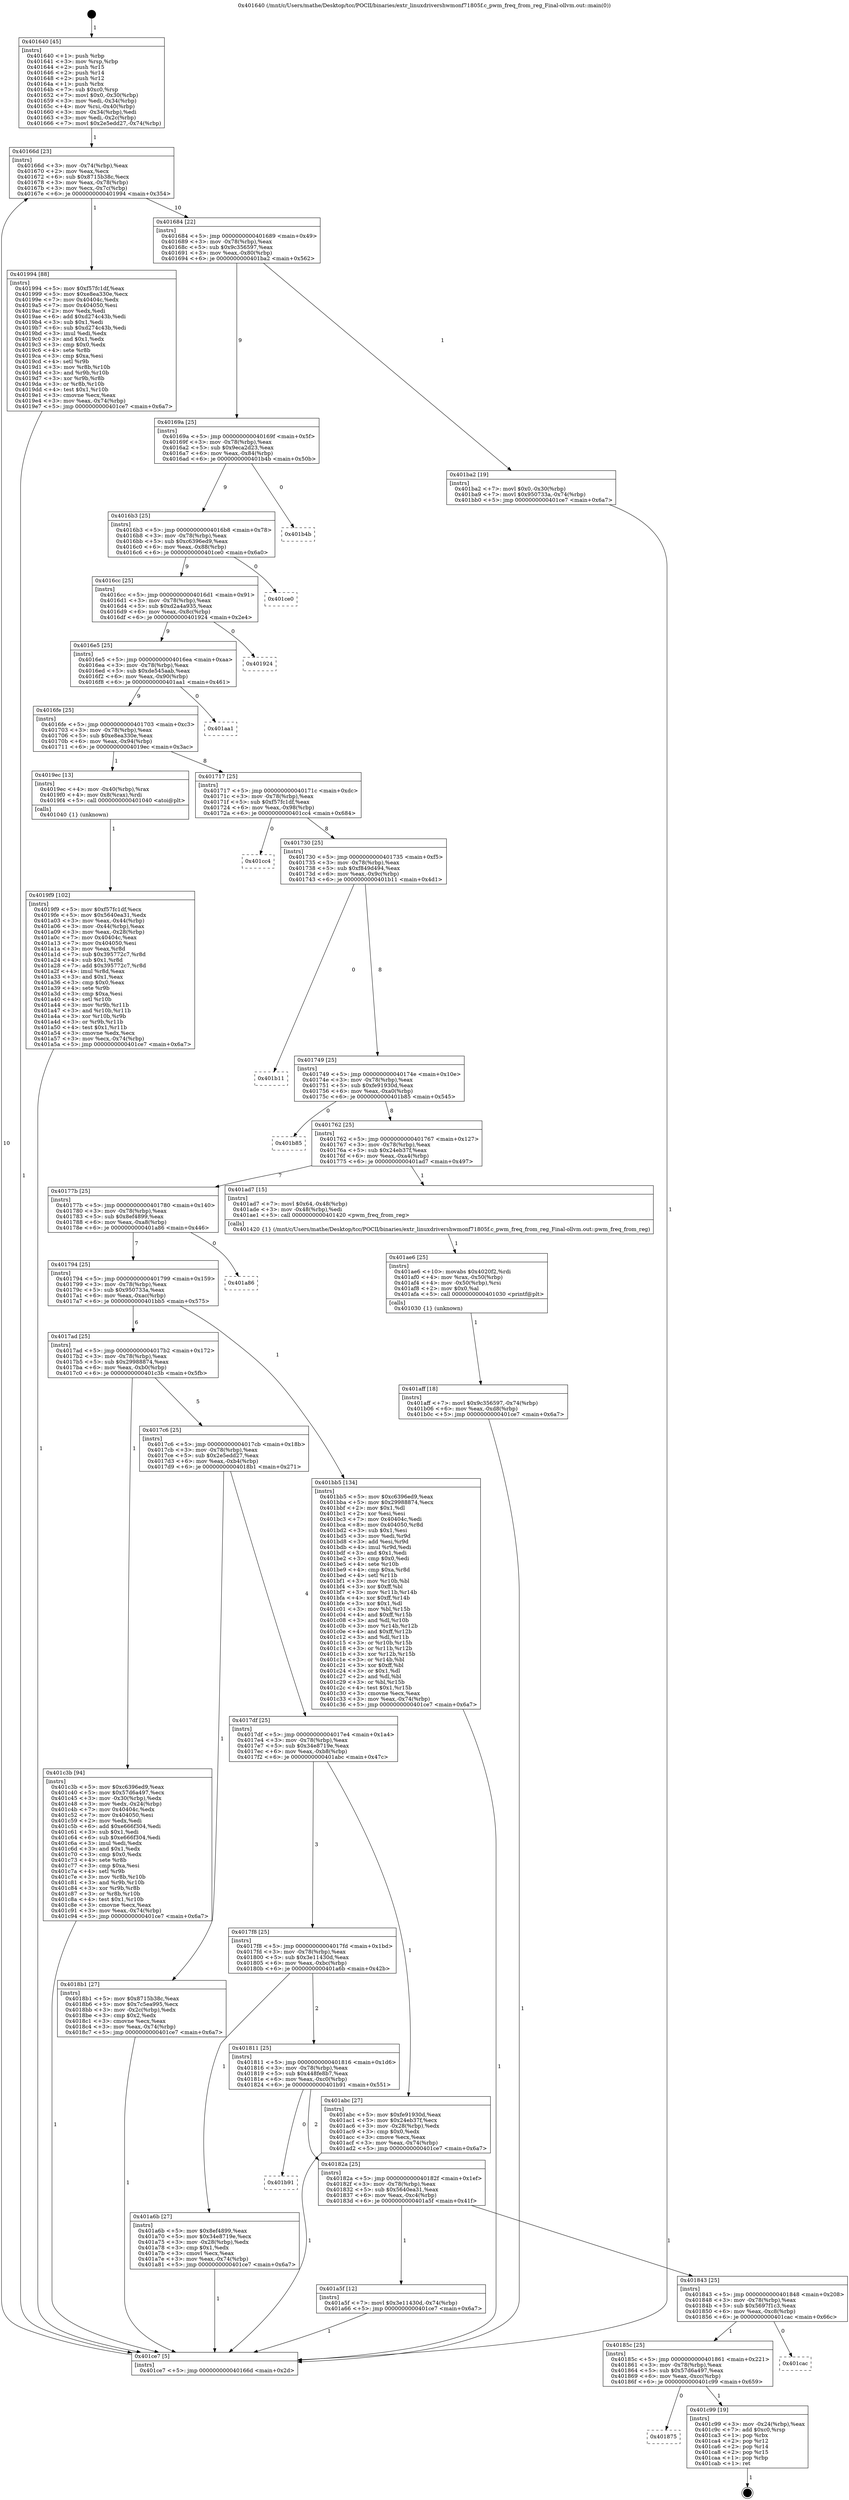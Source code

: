 digraph "0x401640" {
  label = "0x401640 (/mnt/c/Users/mathe/Desktop/tcc/POCII/binaries/extr_linuxdrivershwmonf71805f.c_pwm_freq_from_reg_Final-ollvm.out::main(0))"
  labelloc = "t"
  node[shape=record]

  Entry [label="",width=0.3,height=0.3,shape=circle,fillcolor=black,style=filled]
  "0x40166d" [label="{
     0x40166d [23]\l
     | [instrs]\l
     &nbsp;&nbsp;0x40166d \<+3\>: mov -0x74(%rbp),%eax\l
     &nbsp;&nbsp;0x401670 \<+2\>: mov %eax,%ecx\l
     &nbsp;&nbsp;0x401672 \<+6\>: sub $0x8715b38c,%ecx\l
     &nbsp;&nbsp;0x401678 \<+3\>: mov %eax,-0x78(%rbp)\l
     &nbsp;&nbsp;0x40167b \<+3\>: mov %ecx,-0x7c(%rbp)\l
     &nbsp;&nbsp;0x40167e \<+6\>: je 0000000000401994 \<main+0x354\>\l
  }"]
  "0x401994" [label="{
     0x401994 [88]\l
     | [instrs]\l
     &nbsp;&nbsp;0x401994 \<+5\>: mov $0xf57fc1df,%eax\l
     &nbsp;&nbsp;0x401999 \<+5\>: mov $0xe8ea330e,%ecx\l
     &nbsp;&nbsp;0x40199e \<+7\>: mov 0x40404c,%edx\l
     &nbsp;&nbsp;0x4019a5 \<+7\>: mov 0x404050,%esi\l
     &nbsp;&nbsp;0x4019ac \<+2\>: mov %edx,%edi\l
     &nbsp;&nbsp;0x4019ae \<+6\>: add $0xd274c43b,%edi\l
     &nbsp;&nbsp;0x4019b4 \<+3\>: sub $0x1,%edi\l
     &nbsp;&nbsp;0x4019b7 \<+6\>: sub $0xd274c43b,%edi\l
     &nbsp;&nbsp;0x4019bd \<+3\>: imul %edi,%edx\l
     &nbsp;&nbsp;0x4019c0 \<+3\>: and $0x1,%edx\l
     &nbsp;&nbsp;0x4019c3 \<+3\>: cmp $0x0,%edx\l
     &nbsp;&nbsp;0x4019c6 \<+4\>: sete %r8b\l
     &nbsp;&nbsp;0x4019ca \<+3\>: cmp $0xa,%esi\l
     &nbsp;&nbsp;0x4019cd \<+4\>: setl %r9b\l
     &nbsp;&nbsp;0x4019d1 \<+3\>: mov %r8b,%r10b\l
     &nbsp;&nbsp;0x4019d4 \<+3\>: and %r9b,%r10b\l
     &nbsp;&nbsp;0x4019d7 \<+3\>: xor %r9b,%r8b\l
     &nbsp;&nbsp;0x4019da \<+3\>: or %r8b,%r10b\l
     &nbsp;&nbsp;0x4019dd \<+4\>: test $0x1,%r10b\l
     &nbsp;&nbsp;0x4019e1 \<+3\>: cmovne %ecx,%eax\l
     &nbsp;&nbsp;0x4019e4 \<+3\>: mov %eax,-0x74(%rbp)\l
     &nbsp;&nbsp;0x4019e7 \<+5\>: jmp 0000000000401ce7 \<main+0x6a7\>\l
  }"]
  "0x401684" [label="{
     0x401684 [22]\l
     | [instrs]\l
     &nbsp;&nbsp;0x401684 \<+5\>: jmp 0000000000401689 \<main+0x49\>\l
     &nbsp;&nbsp;0x401689 \<+3\>: mov -0x78(%rbp),%eax\l
     &nbsp;&nbsp;0x40168c \<+5\>: sub $0x9c356597,%eax\l
     &nbsp;&nbsp;0x401691 \<+3\>: mov %eax,-0x80(%rbp)\l
     &nbsp;&nbsp;0x401694 \<+6\>: je 0000000000401ba2 \<main+0x562\>\l
  }"]
  Exit [label="",width=0.3,height=0.3,shape=circle,fillcolor=black,style=filled,peripheries=2]
  "0x401ba2" [label="{
     0x401ba2 [19]\l
     | [instrs]\l
     &nbsp;&nbsp;0x401ba2 \<+7\>: movl $0x0,-0x30(%rbp)\l
     &nbsp;&nbsp;0x401ba9 \<+7\>: movl $0x950733a,-0x74(%rbp)\l
     &nbsp;&nbsp;0x401bb0 \<+5\>: jmp 0000000000401ce7 \<main+0x6a7\>\l
  }"]
  "0x40169a" [label="{
     0x40169a [25]\l
     | [instrs]\l
     &nbsp;&nbsp;0x40169a \<+5\>: jmp 000000000040169f \<main+0x5f\>\l
     &nbsp;&nbsp;0x40169f \<+3\>: mov -0x78(%rbp),%eax\l
     &nbsp;&nbsp;0x4016a2 \<+5\>: sub $0x9eca2d23,%eax\l
     &nbsp;&nbsp;0x4016a7 \<+6\>: mov %eax,-0x84(%rbp)\l
     &nbsp;&nbsp;0x4016ad \<+6\>: je 0000000000401b4b \<main+0x50b\>\l
  }"]
  "0x401875" [label="{
     0x401875\l
  }", style=dashed]
  "0x401b4b" [label="{
     0x401b4b\l
  }", style=dashed]
  "0x4016b3" [label="{
     0x4016b3 [25]\l
     | [instrs]\l
     &nbsp;&nbsp;0x4016b3 \<+5\>: jmp 00000000004016b8 \<main+0x78\>\l
     &nbsp;&nbsp;0x4016b8 \<+3\>: mov -0x78(%rbp),%eax\l
     &nbsp;&nbsp;0x4016bb \<+5\>: sub $0xc6396ed9,%eax\l
     &nbsp;&nbsp;0x4016c0 \<+6\>: mov %eax,-0x88(%rbp)\l
     &nbsp;&nbsp;0x4016c6 \<+6\>: je 0000000000401ce0 \<main+0x6a0\>\l
  }"]
  "0x401c99" [label="{
     0x401c99 [19]\l
     | [instrs]\l
     &nbsp;&nbsp;0x401c99 \<+3\>: mov -0x24(%rbp),%eax\l
     &nbsp;&nbsp;0x401c9c \<+7\>: add $0xc0,%rsp\l
     &nbsp;&nbsp;0x401ca3 \<+1\>: pop %rbx\l
     &nbsp;&nbsp;0x401ca4 \<+2\>: pop %r12\l
     &nbsp;&nbsp;0x401ca6 \<+2\>: pop %r14\l
     &nbsp;&nbsp;0x401ca8 \<+2\>: pop %r15\l
     &nbsp;&nbsp;0x401caa \<+1\>: pop %rbp\l
     &nbsp;&nbsp;0x401cab \<+1\>: ret\l
  }"]
  "0x401ce0" [label="{
     0x401ce0\l
  }", style=dashed]
  "0x4016cc" [label="{
     0x4016cc [25]\l
     | [instrs]\l
     &nbsp;&nbsp;0x4016cc \<+5\>: jmp 00000000004016d1 \<main+0x91\>\l
     &nbsp;&nbsp;0x4016d1 \<+3\>: mov -0x78(%rbp),%eax\l
     &nbsp;&nbsp;0x4016d4 \<+5\>: sub $0xd2a4a935,%eax\l
     &nbsp;&nbsp;0x4016d9 \<+6\>: mov %eax,-0x8c(%rbp)\l
     &nbsp;&nbsp;0x4016df \<+6\>: je 0000000000401924 \<main+0x2e4\>\l
  }"]
  "0x40185c" [label="{
     0x40185c [25]\l
     | [instrs]\l
     &nbsp;&nbsp;0x40185c \<+5\>: jmp 0000000000401861 \<main+0x221\>\l
     &nbsp;&nbsp;0x401861 \<+3\>: mov -0x78(%rbp),%eax\l
     &nbsp;&nbsp;0x401864 \<+5\>: sub $0x57d6a497,%eax\l
     &nbsp;&nbsp;0x401869 \<+6\>: mov %eax,-0xcc(%rbp)\l
     &nbsp;&nbsp;0x40186f \<+6\>: je 0000000000401c99 \<main+0x659\>\l
  }"]
  "0x401924" [label="{
     0x401924\l
  }", style=dashed]
  "0x4016e5" [label="{
     0x4016e5 [25]\l
     | [instrs]\l
     &nbsp;&nbsp;0x4016e5 \<+5\>: jmp 00000000004016ea \<main+0xaa\>\l
     &nbsp;&nbsp;0x4016ea \<+3\>: mov -0x78(%rbp),%eax\l
     &nbsp;&nbsp;0x4016ed \<+5\>: sub $0xde545aab,%eax\l
     &nbsp;&nbsp;0x4016f2 \<+6\>: mov %eax,-0x90(%rbp)\l
     &nbsp;&nbsp;0x4016f8 \<+6\>: je 0000000000401aa1 \<main+0x461\>\l
  }"]
  "0x401cac" [label="{
     0x401cac\l
  }", style=dashed]
  "0x401aa1" [label="{
     0x401aa1\l
  }", style=dashed]
  "0x4016fe" [label="{
     0x4016fe [25]\l
     | [instrs]\l
     &nbsp;&nbsp;0x4016fe \<+5\>: jmp 0000000000401703 \<main+0xc3\>\l
     &nbsp;&nbsp;0x401703 \<+3\>: mov -0x78(%rbp),%eax\l
     &nbsp;&nbsp;0x401706 \<+5\>: sub $0xe8ea330e,%eax\l
     &nbsp;&nbsp;0x40170b \<+6\>: mov %eax,-0x94(%rbp)\l
     &nbsp;&nbsp;0x401711 \<+6\>: je 00000000004019ec \<main+0x3ac\>\l
  }"]
  "0x401aff" [label="{
     0x401aff [18]\l
     | [instrs]\l
     &nbsp;&nbsp;0x401aff \<+7\>: movl $0x9c356597,-0x74(%rbp)\l
     &nbsp;&nbsp;0x401b06 \<+6\>: mov %eax,-0xd8(%rbp)\l
     &nbsp;&nbsp;0x401b0c \<+5\>: jmp 0000000000401ce7 \<main+0x6a7\>\l
  }"]
  "0x4019ec" [label="{
     0x4019ec [13]\l
     | [instrs]\l
     &nbsp;&nbsp;0x4019ec \<+4\>: mov -0x40(%rbp),%rax\l
     &nbsp;&nbsp;0x4019f0 \<+4\>: mov 0x8(%rax),%rdi\l
     &nbsp;&nbsp;0x4019f4 \<+5\>: call 0000000000401040 \<atoi@plt\>\l
     | [calls]\l
     &nbsp;&nbsp;0x401040 \{1\} (unknown)\l
  }"]
  "0x401717" [label="{
     0x401717 [25]\l
     | [instrs]\l
     &nbsp;&nbsp;0x401717 \<+5\>: jmp 000000000040171c \<main+0xdc\>\l
     &nbsp;&nbsp;0x40171c \<+3\>: mov -0x78(%rbp),%eax\l
     &nbsp;&nbsp;0x40171f \<+5\>: sub $0xf57fc1df,%eax\l
     &nbsp;&nbsp;0x401724 \<+6\>: mov %eax,-0x98(%rbp)\l
     &nbsp;&nbsp;0x40172a \<+6\>: je 0000000000401cc4 \<main+0x684\>\l
  }"]
  "0x401ae6" [label="{
     0x401ae6 [25]\l
     | [instrs]\l
     &nbsp;&nbsp;0x401ae6 \<+10\>: movabs $0x4020f2,%rdi\l
     &nbsp;&nbsp;0x401af0 \<+4\>: mov %rax,-0x50(%rbp)\l
     &nbsp;&nbsp;0x401af4 \<+4\>: mov -0x50(%rbp),%rsi\l
     &nbsp;&nbsp;0x401af8 \<+2\>: mov $0x0,%al\l
     &nbsp;&nbsp;0x401afa \<+5\>: call 0000000000401030 \<printf@plt\>\l
     | [calls]\l
     &nbsp;&nbsp;0x401030 \{1\} (unknown)\l
  }"]
  "0x401cc4" [label="{
     0x401cc4\l
  }", style=dashed]
  "0x401730" [label="{
     0x401730 [25]\l
     | [instrs]\l
     &nbsp;&nbsp;0x401730 \<+5\>: jmp 0000000000401735 \<main+0xf5\>\l
     &nbsp;&nbsp;0x401735 \<+3\>: mov -0x78(%rbp),%eax\l
     &nbsp;&nbsp;0x401738 \<+5\>: sub $0xf849d494,%eax\l
     &nbsp;&nbsp;0x40173d \<+6\>: mov %eax,-0x9c(%rbp)\l
     &nbsp;&nbsp;0x401743 \<+6\>: je 0000000000401b11 \<main+0x4d1\>\l
  }"]
  "0x401843" [label="{
     0x401843 [25]\l
     | [instrs]\l
     &nbsp;&nbsp;0x401843 \<+5\>: jmp 0000000000401848 \<main+0x208\>\l
     &nbsp;&nbsp;0x401848 \<+3\>: mov -0x78(%rbp),%eax\l
     &nbsp;&nbsp;0x40184b \<+5\>: sub $0x5697f1c3,%eax\l
     &nbsp;&nbsp;0x401850 \<+6\>: mov %eax,-0xc8(%rbp)\l
     &nbsp;&nbsp;0x401856 \<+6\>: je 0000000000401cac \<main+0x66c\>\l
  }"]
  "0x401b11" [label="{
     0x401b11\l
  }", style=dashed]
  "0x401749" [label="{
     0x401749 [25]\l
     | [instrs]\l
     &nbsp;&nbsp;0x401749 \<+5\>: jmp 000000000040174e \<main+0x10e\>\l
     &nbsp;&nbsp;0x40174e \<+3\>: mov -0x78(%rbp),%eax\l
     &nbsp;&nbsp;0x401751 \<+5\>: sub $0xfe91930d,%eax\l
     &nbsp;&nbsp;0x401756 \<+6\>: mov %eax,-0xa0(%rbp)\l
     &nbsp;&nbsp;0x40175c \<+6\>: je 0000000000401b85 \<main+0x545\>\l
  }"]
  "0x401a5f" [label="{
     0x401a5f [12]\l
     | [instrs]\l
     &nbsp;&nbsp;0x401a5f \<+7\>: movl $0x3e11430d,-0x74(%rbp)\l
     &nbsp;&nbsp;0x401a66 \<+5\>: jmp 0000000000401ce7 \<main+0x6a7\>\l
  }"]
  "0x401b85" [label="{
     0x401b85\l
  }", style=dashed]
  "0x401762" [label="{
     0x401762 [25]\l
     | [instrs]\l
     &nbsp;&nbsp;0x401762 \<+5\>: jmp 0000000000401767 \<main+0x127\>\l
     &nbsp;&nbsp;0x401767 \<+3\>: mov -0x78(%rbp),%eax\l
     &nbsp;&nbsp;0x40176a \<+5\>: sub $0x24eb37f,%eax\l
     &nbsp;&nbsp;0x40176f \<+6\>: mov %eax,-0xa4(%rbp)\l
     &nbsp;&nbsp;0x401775 \<+6\>: je 0000000000401ad7 \<main+0x497\>\l
  }"]
  "0x40182a" [label="{
     0x40182a [25]\l
     | [instrs]\l
     &nbsp;&nbsp;0x40182a \<+5\>: jmp 000000000040182f \<main+0x1ef\>\l
     &nbsp;&nbsp;0x40182f \<+3\>: mov -0x78(%rbp),%eax\l
     &nbsp;&nbsp;0x401832 \<+5\>: sub $0x5640ea31,%eax\l
     &nbsp;&nbsp;0x401837 \<+6\>: mov %eax,-0xc4(%rbp)\l
     &nbsp;&nbsp;0x40183d \<+6\>: je 0000000000401a5f \<main+0x41f\>\l
  }"]
  "0x401ad7" [label="{
     0x401ad7 [15]\l
     | [instrs]\l
     &nbsp;&nbsp;0x401ad7 \<+7\>: movl $0x64,-0x48(%rbp)\l
     &nbsp;&nbsp;0x401ade \<+3\>: mov -0x48(%rbp),%edi\l
     &nbsp;&nbsp;0x401ae1 \<+5\>: call 0000000000401420 \<pwm_freq_from_reg\>\l
     | [calls]\l
     &nbsp;&nbsp;0x401420 \{1\} (/mnt/c/Users/mathe/Desktop/tcc/POCII/binaries/extr_linuxdrivershwmonf71805f.c_pwm_freq_from_reg_Final-ollvm.out::pwm_freq_from_reg)\l
  }"]
  "0x40177b" [label="{
     0x40177b [25]\l
     | [instrs]\l
     &nbsp;&nbsp;0x40177b \<+5\>: jmp 0000000000401780 \<main+0x140\>\l
     &nbsp;&nbsp;0x401780 \<+3\>: mov -0x78(%rbp),%eax\l
     &nbsp;&nbsp;0x401783 \<+5\>: sub $0x8ef4899,%eax\l
     &nbsp;&nbsp;0x401788 \<+6\>: mov %eax,-0xa8(%rbp)\l
     &nbsp;&nbsp;0x40178e \<+6\>: je 0000000000401a86 \<main+0x446\>\l
  }"]
  "0x401b91" [label="{
     0x401b91\l
  }", style=dashed]
  "0x401a86" [label="{
     0x401a86\l
  }", style=dashed]
  "0x401794" [label="{
     0x401794 [25]\l
     | [instrs]\l
     &nbsp;&nbsp;0x401794 \<+5\>: jmp 0000000000401799 \<main+0x159\>\l
     &nbsp;&nbsp;0x401799 \<+3\>: mov -0x78(%rbp),%eax\l
     &nbsp;&nbsp;0x40179c \<+5\>: sub $0x950733a,%eax\l
     &nbsp;&nbsp;0x4017a1 \<+6\>: mov %eax,-0xac(%rbp)\l
     &nbsp;&nbsp;0x4017a7 \<+6\>: je 0000000000401bb5 \<main+0x575\>\l
  }"]
  "0x401811" [label="{
     0x401811 [25]\l
     | [instrs]\l
     &nbsp;&nbsp;0x401811 \<+5\>: jmp 0000000000401816 \<main+0x1d6\>\l
     &nbsp;&nbsp;0x401816 \<+3\>: mov -0x78(%rbp),%eax\l
     &nbsp;&nbsp;0x401819 \<+5\>: sub $0x448fe8b7,%eax\l
     &nbsp;&nbsp;0x40181e \<+6\>: mov %eax,-0xc0(%rbp)\l
     &nbsp;&nbsp;0x401824 \<+6\>: je 0000000000401b91 \<main+0x551\>\l
  }"]
  "0x401bb5" [label="{
     0x401bb5 [134]\l
     | [instrs]\l
     &nbsp;&nbsp;0x401bb5 \<+5\>: mov $0xc6396ed9,%eax\l
     &nbsp;&nbsp;0x401bba \<+5\>: mov $0x29988874,%ecx\l
     &nbsp;&nbsp;0x401bbf \<+2\>: mov $0x1,%dl\l
     &nbsp;&nbsp;0x401bc1 \<+2\>: xor %esi,%esi\l
     &nbsp;&nbsp;0x401bc3 \<+7\>: mov 0x40404c,%edi\l
     &nbsp;&nbsp;0x401bca \<+8\>: mov 0x404050,%r8d\l
     &nbsp;&nbsp;0x401bd2 \<+3\>: sub $0x1,%esi\l
     &nbsp;&nbsp;0x401bd5 \<+3\>: mov %edi,%r9d\l
     &nbsp;&nbsp;0x401bd8 \<+3\>: add %esi,%r9d\l
     &nbsp;&nbsp;0x401bdb \<+4\>: imul %r9d,%edi\l
     &nbsp;&nbsp;0x401bdf \<+3\>: and $0x1,%edi\l
     &nbsp;&nbsp;0x401be2 \<+3\>: cmp $0x0,%edi\l
     &nbsp;&nbsp;0x401be5 \<+4\>: sete %r10b\l
     &nbsp;&nbsp;0x401be9 \<+4\>: cmp $0xa,%r8d\l
     &nbsp;&nbsp;0x401bed \<+4\>: setl %r11b\l
     &nbsp;&nbsp;0x401bf1 \<+3\>: mov %r10b,%bl\l
     &nbsp;&nbsp;0x401bf4 \<+3\>: xor $0xff,%bl\l
     &nbsp;&nbsp;0x401bf7 \<+3\>: mov %r11b,%r14b\l
     &nbsp;&nbsp;0x401bfa \<+4\>: xor $0xff,%r14b\l
     &nbsp;&nbsp;0x401bfe \<+3\>: xor $0x1,%dl\l
     &nbsp;&nbsp;0x401c01 \<+3\>: mov %bl,%r15b\l
     &nbsp;&nbsp;0x401c04 \<+4\>: and $0xff,%r15b\l
     &nbsp;&nbsp;0x401c08 \<+3\>: and %dl,%r10b\l
     &nbsp;&nbsp;0x401c0b \<+3\>: mov %r14b,%r12b\l
     &nbsp;&nbsp;0x401c0e \<+4\>: and $0xff,%r12b\l
     &nbsp;&nbsp;0x401c12 \<+3\>: and %dl,%r11b\l
     &nbsp;&nbsp;0x401c15 \<+3\>: or %r10b,%r15b\l
     &nbsp;&nbsp;0x401c18 \<+3\>: or %r11b,%r12b\l
     &nbsp;&nbsp;0x401c1b \<+3\>: xor %r12b,%r15b\l
     &nbsp;&nbsp;0x401c1e \<+3\>: or %r14b,%bl\l
     &nbsp;&nbsp;0x401c21 \<+3\>: xor $0xff,%bl\l
     &nbsp;&nbsp;0x401c24 \<+3\>: or $0x1,%dl\l
     &nbsp;&nbsp;0x401c27 \<+2\>: and %dl,%bl\l
     &nbsp;&nbsp;0x401c29 \<+3\>: or %bl,%r15b\l
     &nbsp;&nbsp;0x401c2c \<+4\>: test $0x1,%r15b\l
     &nbsp;&nbsp;0x401c30 \<+3\>: cmovne %ecx,%eax\l
     &nbsp;&nbsp;0x401c33 \<+3\>: mov %eax,-0x74(%rbp)\l
     &nbsp;&nbsp;0x401c36 \<+5\>: jmp 0000000000401ce7 \<main+0x6a7\>\l
  }"]
  "0x4017ad" [label="{
     0x4017ad [25]\l
     | [instrs]\l
     &nbsp;&nbsp;0x4017ad \<+5\>: jmp 00000000004017b2 \<main+0x172\>\l
     &nbsp;&nbsp;0x4017b2 \<+3\>: mov -0x78(%rbp),%eax\l
     &nbsp;&nbsp;0x4017b5 \<+5\>: sub $0x29988874,%eax\l
     &nbsp;&nbsp;0x4017ba \<+6\>: mov %eax,-0xb0(%rbp)\l
     &nbsp;&nbsp;0x4017c0 \<+6\>: je 0000000000401c3b \<main+0x5fb\>\l
  }"]
  "0x401a6b" [label="{
     0x401a6b [27]\l
     | [instrs]\l
     &nbsp;&nbsp;0x401a6b \<+5\>: mov $0x8ef4899,%eax\l
     &nbsp;&nbsp;0x401a70 \<+5\>: mov $0x34e8719e,%ecx\l
     &nbsp;&nbsp;0x401a75 \<+3\>: mov -0x28(%rbp),%edx\l
     &nbsp;&nbsp;0x401a78 \<+3\>: cmp $0x1,%edx\l
     &nbsp;&nbsp;0x401a7b \<+3\>: cmovl %ecx,%eax\l
     &nbsp;&nbsp;0x401a7e \<+3\>: mov %eax,-0x74(%rbp)\l
     &nbsp;&nbsp;0x401a81 \<+5\>: jmp 0000000000401ce7 \<main+0x6a7\>\l
  }"]
  "0x401c3b" [label="{
     0x401c3b [94]\l
     | [instrs]\l
     &nbsp;&nbsp;0x401c3b \<+5\>: mov $0xc6396ed9,%eax\l
     &nbsp;&nbsp;0x401c40 \<+5\>: mov $0x57d6a497,%ecx\l
     &nbsp;&nbsp;0x401c45 \<+3\>: mov -0x30(%rbp),%edx\l
     &nbsp;&nbsp;0x401c48 \<+3\>: mov %edx,-0x24(%rbp)\l
     &nbsp;&nbsp;0x401c4b \<+7\>: mov 0x40404c,%edx\l
     &nbsp;&nbsp;0x401c52 \<+7\>: mov 0x404050,%esi\l
     &nbsp;&nbsp;0x401c59 \<+2\>: mov %edx,%edi\l
     &nbsp;&nbsp;0x401c5b \<+6\>: add $0xe666f304,%edi\l
     &nbsp;&nbsp;0x401c61 \<+3\>: sub $0x1,%edi\l
     &nbsp;&nbsp;0x401c64 \<+6\>: sub $0xe666f304,%edi\l
     &nbsp;&nbsp;0x401c6a \<+3\>: imul %edi,%edx\l
     &nbsp;&nbsp;0x401c6d \<+3\>: and $0x1,%edx\l
     &nbsp;&nbsp;0x401c70 \<+3\>: cmp $0x0,%edx\l
     &nbsp;&nbsp;0x401c73 \<+4\>: sete %r8b\l
     &nbsp;&nbsp;0x401c77 \<+3\>: cmp $0xa,%esi\l
     &nbsp;&nbsp;0x401c7a \<+4\>: setl %r9b\l
     &nbsp;&nbsp;0x401c7e \<+3\>: mov %r8b,%r10b\l
     &nbsp;&nbsp;0x401c81 \<+3\>: and %r9b,%r10b\l
     &nbsp;&nbsp;0x401c84 \<+3\>: xor %r9b,%r8b\l
     &nbsp;&nbsp;0x401c87 \<+3\>: or %r8b,%r10b\l
     &nbsp;&nbsp;0x401c8a \<+4\>: test $0x1,%r10b\l
     &nbsp;&nbsp;0x401c8e \<+3\>: cmovne %ecx,%eax\l
     &nbsp;&nbsp;0x401c91 \<+3\>: mov %eax,-0x74(%rbp)\l
     &nbsp;&nbsp;0x401c94 \<+5\>: jmp 0000000000401ce7 \<main+0x6a7\>\l
  }"]
  "0x4017c6" [label="{
     0x4017c6 [25]\l
     | [instrs]\l
     &nbsp;&nbsp;0x4017c6 \<+5\>: jmp 00000000004017cb \<main+0x18b\>\l
     &nbsp;&nbsp;0x4017cb \<+3\>: mov -0x78(%rbp),%eax\l
     &nbsp;&nbsp;0x4017ce \<+5\>: sub $0x2e5edd27,%eax\l
     &nbsp;&nbsp;0x4017d3 \<+6\>: mov %eax,-0xb4(%rbp)\l
     &nbsp;&nbsp;0x4017d9 \<+6\>: je 00000000004018b1 \<main+0x271\>\l
  }"]
  "0x4017f8" [label="{
     0x4017f8 [25]\l
     | [instrs]\l
     &nbsp;&nbsp;0x4017f8 \<+5\>: jmp 00000000004017fd \<main+0x1bd\>\l
     &nbsp;&nbsp;0x4017fd \<+3\>: mov -0x78(%rbp),%eax\l
     &nbsp;&nbsp;0x401800 \<+5\>: sub $0x3e11430d,%eax\l
     &nbsp;&nbsp;0x401805 \<+6\>: mov %eax,-0xbc(%rbp)\l
     &nbsp;&nbsp;0x40180b \<+6\>: je 0000000000401a6b \<main+0x42b\>\l
  }"]
  "0x4018b1" [label="{
     0x4018b1 [27]\l
     | [instrs]\l
     &nbsp;&nbsp;0x4018b1 \<+5\>: mov $0x8715b38c,%eax\l
     &nbsp;&nbsp;0x4018b6 \<+5\>: mov $0x7c5ea995,%ecx\l
     &nbsp;&nbsp;0x4018bb \<+3\>: mov -0x2c(%rbp),%edx\l
     &nbsp;&nbsp;0x4018be \<+3\>: cmp $0x2,%edx\l
     &nbsp;&nbsp;0x4018c1 \<+3\>: cmovne %ecx,%eax\l
     &nbsp;&nbsp;0x4018c4 \<+3\>: mov %eax,-0x74(%rbp)\l
     &nbsp;&nbsp;0x4018c7 \<+5\>: jmp 0000000000401ce7 \<main+0x6a7\>\l
  }"]
  "0x4017df" [label="{
     0x4017df [25]\l
     | [instrs]\l
     &nbsp;&nbsp;0x4017df \<+5\>: jmp 00000000004017e4 \<main+0x1a4\>\l
     &nbsp;&nbsp;0x4017e4 \<+3\>: mov -0x78(%rbp),%eax\l
     &nbsp;&nbsp;0x4017e7 \<+5\>: sub $0x34e8719e,%eax\l
     &nbsp;&nbsp;0x4017ec \<+6\>: mov %eax,-0xb8(%rbp)\l
     &nbsp;&nbsp;0x4017f2 \<+6\>: je 0000000000401abc \<main+0x47c\>\l
  }"]
  "0x401ce7" [label="{
     0x401ce7 [5]\l
     | [instrs]\l
     &nbsp;&nbsp;0x401ce7 \<+5\>: jmp 000000000040166d \<main+0x2d\>\l
  }"]
  "0x401640" [label="{
     0x401640 [45]\l
     | [instrs]\l
     &nbsp;&nbsp;0x401640 \<+1\>: push %rbp\l
     &nbsp;&nbsp;0x401641 \<+3\>: mov %rsp,%rbp\l
     &nbsp;&nbsp;0x401644 \<+2\>: push %r15\l
     &nbsp;&nbsp;0x401646 \<+2\>: push %r14\l
     &nbsp;&nbsp;0x401648 \<+2\>: push %r12\l
     &nbsp;&nbsp;0x40164a \<+1\>: push %rbx\l
     &nbsp;&nbsp;0x40164b \<+7\>: sub $0xc0,%rsp\l
     &nbsp;&nbsp;0x401652 \<+7\>: movl $0x0,-0x30(%rbp)\l
     &nbsp;&nbsp;0x401659 \<+3\>: mov %edi,-0x34(%rbp)\l
     &nbsp;&nbsp;0x40165c \<+4\>: mov %rsi,-0x40(%rbp)\l
     &nbsp;&nbsp;0x401660 \<+3\>: mov -0x34(%rbp),%edi\l
     &nbsp;&nbsp;0x401663 \<+3\>: mov %edi,-0x2c(%rbp)\l
     &nbsp;&nbsp;0x401666 \<+7\>: movl $0x2e5edd27,-0x74(%rbp)\l
  }"]
  "0x4019f9" [label="{
     0x4019f9 [102]\l
     | [instrs]\l
     &nbsp;&nbsp;0x4019f9 \<+5\>: mov $0xf57fc1df,%ecx\l
     &nbsp;&nbsp;0x4019fe \<+5\>: mov $0x5640ea31,%edx\l
     &nbsp;&nbsp;0x401a03 \<+3\>: mov %eax,-0x44(%rbp)\l
     &nbsp;&nbsp;0x401a06 \<+3\>: mov -0x44(%rbp),%eax\l
     &nbsp;&nbsp;0x401a09 \<+3\>: mov %eax,-0x28(%rbp)\l
     &nbsp;&nbsp;0x401a0c \<+7\>: mov 0x40404c,%eax\l
     &nbsp;&nbsp;0x401a13 \<+7\>: mov 0x404050,%esi\l
     &nbsp;&nbsp;0x401a1a \<+3\>: mov %eax,%r8d\l
     &nbsp;&nbsp;0x401a1d \<+7\>: sub $0x395772c7,%r8d\l
     &nbsp;&nbsp;0x401a24 \<+4\>: sub $0x1,%r8d\l
     &nbsp;&nbsp;0x401a28 \<+7\>: add $0x395772c7,%r8d\l
     &nbsp;&nbsp;0x401a2f \<+4\>: imul %r8d,%eax\l
     &nbsp;&nbsp;0x401a33 \<+3\>: and $0x1,%eax\l
     &nbsp;&nbsp;0x401a36 \<+3\>: cmp $0x0,%eax\l
     &nbsp;&nbsp;0x401a39 \<+4\>: sete %r9b\l
     &nbsp;&nbsp;0x401a3d \<+3\>: cmp $0xa,%esi\l
     &nbsp;&nbsp;0x401a40 \<+4\>: setl %r10b\l
     &nbsp;&nbsp;0x401a44 \<+3\>: mov %r9b,%r11b\l
     &nbsp;&nbsp;0x401a47 \<+3\>: and %r10b,%r11b\l
     &nbsp;&nbsp;0x401a4a \<+3\>: xor %r10b,%r9b\l
     &nbsp;&nbsp;0x401a4d \<+3\>: or %r9b,%r11b\l
     &nbsp;&nbsp;0x401a50 \<+4\>: test $0x1,%r11b\l
     &nbsp;&nbsp;0x401a54 \<+3\>: cmovne %edx,%ecx\l
     &nbsp;&nbsp;0x401a57 \<+3\>: mov %ecx,-0x74(%rbp)\l
     &nbsp;&nbsp;0x401a5a \<+5\>: jmp 0000000000401ce7 \<main+0x6a7\>\l
  }"]
  "0x401abc" [label="{
     0x401abc [27]\l
     | [instrs]\l
     &nbsp;&nbsp;0x401abc \<+5\>: mov $0xfe91930d,%eax\l
     &nbsp;&nbsp;0x401ac1 \<+5\>: mov $0x24eb37f,%ecx\l
     &nbsp;&nbsp;0x401ac6 \<+3\>: mov -0x28(%rbp),%edx\l
     &nbsp;&nbsp;0x401ac9 \<+3\>: cmp $0x0,%edx\l
     &nbsp;&nbsp;0x401acc \<+3\>: cmove %ecx,%eax\l
     &nbsp;&nbsp;0x401acf \<+3\>: mov %eax,-0x74(%rbp)\l
     &nbsp;&nbsp;0x401ad2 \<+5\>: jmp 0000000000401ce7 \<main+0x6a7\>\l
  }"]
  Entry -> "0x401640" [label=" 1"]
  "0x40166d" -> "0x401994" [label=" 1"]
  "0x40166d" -> "0x401684" [label=" 10"]
  "0x401c99" -> Exit [label=" 1"]
  "0x401684" -> "0x401ba2" [label=" 1"]
  "0x401684" -> "0x40169a" [label=" 9"]
  "0x40185c" -> "0x401875" [label=" 0"]
  "0x40169a" -> "0x401b4b" [label=" 0"]
  "0x40169a" -> "0x4016b3" [label=" 9"]
  "0x40185c" -> "0x401c99" [label=" 1"]
  "0x4016b3" -> "0x401ce0" [label=" 0"]
  "0x4016b3" -> "0x4016cc" [label=" 9"]
  "0x401843" -> "0x40185c" [label=" 1"]
  "0x4016cc" -> "0x401924" [label=" 0"]
  "0x4016cc" -> "0x4016e5" [label=" 9"]
  "0x401843" -> "0x401cac" [label=" 0"]
  "0x4016e5" -> "0x401aa1" [label=" 0"]
  "0x4016e5" -> "0x4016fe" [label=" 9"]
  "0x401c3b" -> "0x401ce7" [label=" 1"]
  "0x4016fe" -> "0x4019ec" [label=" 1"]
  "0x4016fe" -> "0x401717" [label=" 8"]
  "0x401bb5" -> "0x401ce7" [label=" 1"]
  "0x401717" -> "0x401cc4" [label=" 0"]
  "0x401717" -> "0x401730" [label=" 8"]
  "0x401ba2" -> "0x401ce7" [label=" 1"]
  "0x401730" -> "0x401b11" [label=" 0"]
  "0x401730" -> "0x401749" [label=" 8"]
  "0x401aff" -> "0x401ce7" [label=" 1"]
  "0x401749" -> "0x401b85" [label=" 0"]
  "0x401749" -> "0x401762" [label=" 8"]
  "0x401ae6" -> "0x401aff" [label=" 1"]
  "0x401762" -> "0x401ad7" [label=" 1"]
  "0x401762" -> "0x40177b" [label=" 7"]
  "0x401abc" -> "0x401ce7" [label=" 1"]
  "0x40177b" -> "0x401a86" [label=" 0"]
  "0x40177b" -> "0x401794" [label=" 7"]
  "0x401a6b" -> "0x401ce7" [label=" 1"]
  "0x401794" -> "0x401bb5" [label=" 1"]
  "0x401794" -> "0x4017ad" [label=" 6"]
  "0x40182a" -> "0x401843" [label=" 1"]
  "0x4017ad" -> "0x401c3b" [label=" 1"]
  "0x4017ad" -> "0x4017c6" [label=" 5"]
  "0x40182a" -> "0x401a5f" [label=" 1"]
  "0x4017c6" -> "0x4018b1" [label=" 1"]
  "0x4017c6" -> "0x4017df" [label=" 4"]
  "0x4018b1" -> "0x401ce7" [label=" 1"]
  "0x401640" -> "0x40166d" [label=" 1"]
  "0x401ce7" -> "0x40166d" [label=" 10"]
  "0x401994" -> "0x401ce7" [label=" 1"]
  "0x4019ec" -> "0x4019f9" [label=" 1"]
  "0x4019f9" -> "0x401ce7" [label=" 1"]
  "0x401811" -> "0x40182a" [label=" 2"]
  "0x4017df" -> "0x401abc" [label=" 1"]
  "0x4017df" -> "0x4017f8" [label=" 3"]
  "0x401ad7" -> "0x401ae6" [label=" 1"]
  "0x4017f8" -> "0x401a6b" [label=" 1"]
  "0x4017f8" -> "0x401811" [label=" 2"]
  "0x401a5f" -> "0x401ce7" [label=" 1"]
  "0x401811" -> "0x401b91" [label=" 0"]
}
